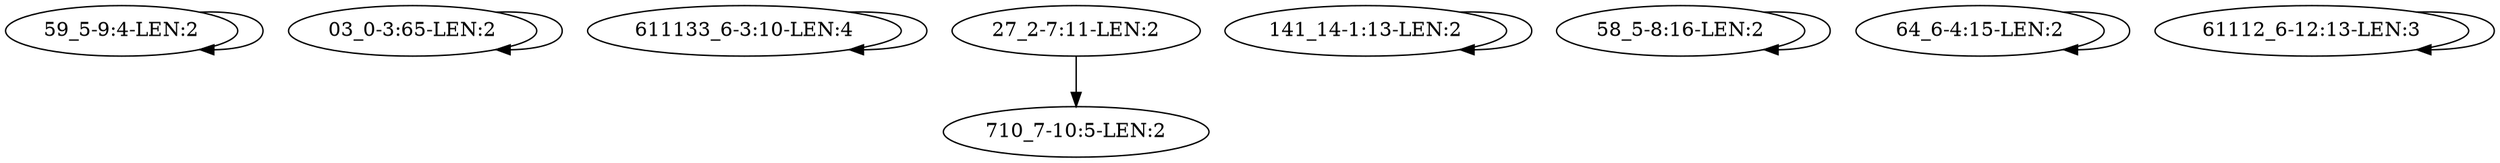 digraph G {
    "59_5-9:4-LEN:2" -> "59_5-9:4-LEN:2";
    "03_0-3:65-LEN:2" -> "03_0-3:65-LEN:2";
    "611133_6-3:10-LEN:4" -> "611133_6-3:10-LEN:4";
    "27_2-7:11-LEN:2" -> "710_7-10:5-LEN:2";
    "141_14-1:13-LEN:2" -> "141_14-1:13-LEN:2";
    "58_5-8:16-LEN:2" -> "58_5-8:16-LEN:2";
    "64_6-4:15-LEN:2" -> "64_6-4:15-LEN:2";
    "61112_6-12:13-LEN:3" -> "61112_6-12:13-LEN:3";
}
